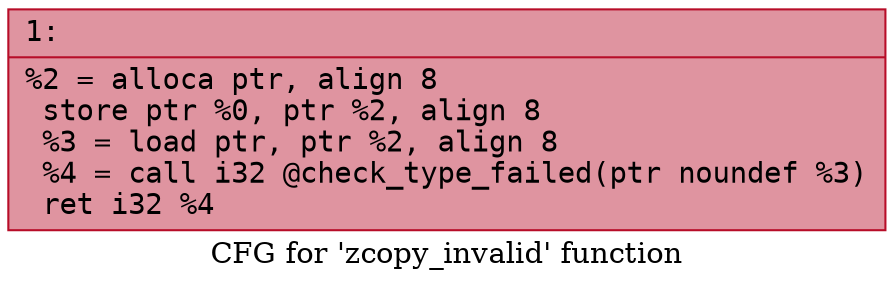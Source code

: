 digraph "CFG for 'zcopy_invalid' function" {
	label="CFG for 'zcopy_invalid' function";

	Node0x6000037f2fd0 [shape=record,color="#b70d28ff", style=filled, fillcolor="#b70d2870" fontname="Courier",label="{1:\l|  %2 = alloca ptr, align 8\l  store ptr %0, ptr %2, align 8\l  %3 = load ptr, ptr %2, align 8\l  %4 = call i32 @check_type_failed(ptr noundef %3)\l  ret i32 %4\l}"];
}
